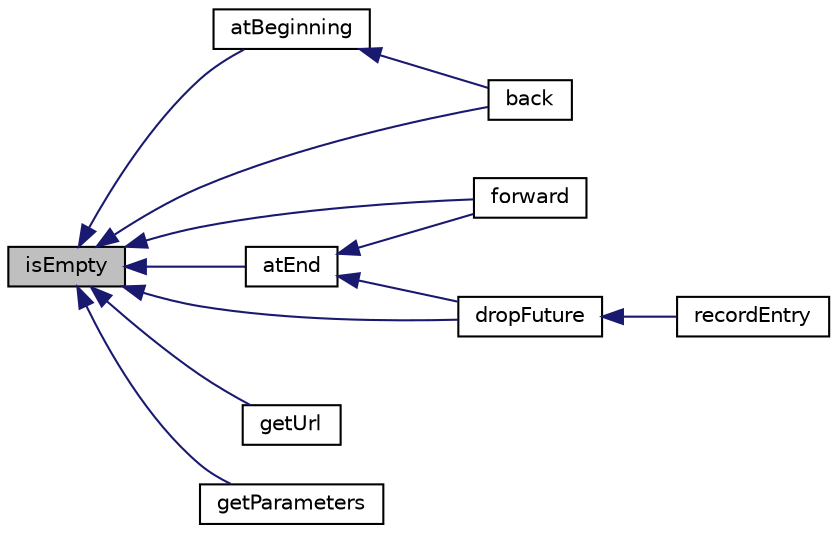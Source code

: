 digraph "isEmpty"
{
  edge [fontname="Helvetica",fontsize="10",labelfontname="Helvetica",labelfontsize="10"];
  node [fontname="Helvetica",fontsize="10",shape=record];
  rankdir="LR";
  Node1 [label="isEmpty",height=0.2,width=0.4,color="black", fillcolor="grey75", style="filled" fontcolor="black"];
  Node1 -> Node2 [dir="back",color="midnightblue",fontsize="10",style="solid",fontname="Helvetica"];
  Node2 [label="atBeginning",height=0.2,width=0.4,color="black", fillcolor="white", style="filled",URL="$class_simple_browser_history.html#a7da6784950fc4640500debea3245676d"];
  Node2 -> Node3 [dir="back",color="midnightblue",fontsize="10",style="solid",fontname="Helvetica"];
  Node3 [label="back",height=0.2,width=0.4,color="black", fillcolor="white", style="filled",URL="$class_simple_browser_history.html#a57368f5de3725377bc91899ab1a2b02a"];
  Node1 -> Node4 [dir="back",color="midnightblue",fontsize="10",style="solid",fontname="Helvetica"];
  Node4 [label="atEnd",height=0.2,width=0.4,color="black", fillcolor="white", style="filled",URL="$class_simple_browser_history.html#a51a81ee842407d52df003c8e8169800d"];
  Node4 -> Node5 [dir="back",color="midnightblue",fontsize="10",style="solid",fontname="Helvetica"];
  Node5 [label="forward",height=0.2,width=0.4,color="black", fillcolor="white", style="filled",URL="$class_simple_browser_history.html#a3796e2c71a813b05f6e5bbf646bf7fc4"];
  Node4 -> Node6 [dir="back",color="midnightblue",fontsize="10",style="solid",fontname="Helvetica"];
  Node6 [label="dropFuture",height=0.2,width=0.4,color="black", fillcolor="white", style="filled",URL="$class_simple_browser_history.html#a8533687c93e0a7a0d75cbc4d1ea11017"];
  Node6 -> Node7 [dir="back",color="midnightblue",fontsize="10",style="solid",fontname="Helvetica"];
  Node7 [label="recordEntry",height=0.2,width=0.4,color="black", fillcolor="white", style="filled",URL="$class_simple_browser_history.html#a25502423bf514fb183fad44a14bbf474"];
  Node1 -> Node8 [dir="back",color="midnightblue",fontsize="10",style="solid",fontname="Helvetica"];
  Node8 [label="getUrl",height=0.2,width=0.4,color="black", fillcolor="white", style="filled",URL="$class_simple_browser_history.html#accd14bda49a1044b4d8dd93f020f11ee"];
  Node1 -> Node9 [dir="back",color="midnightblue",fontsize="10",style="solid",fontname="Helvetica"];
  Node9 [label="getParameters",height=0.2,width=0.4,color="black", fillcolor="white", style="filled",URL="$class_simple_browser_history.html#a015cb52e5774a1972d296c9694d2a3c3"];
  Node1 -> Node3 [dir="back",color="midnightblue",fontsize="10",style="solid",fontname="Helvetica"];
  Node1 -> Node5 [dir="back",color="midnightblue",fontsize="10",style="solid",fontname="Helvetica"];
  Node1 -> Node6 [dir="back",color="midnightblue",fontsize="10",style="solid",fontname="Helvetica"];
}
